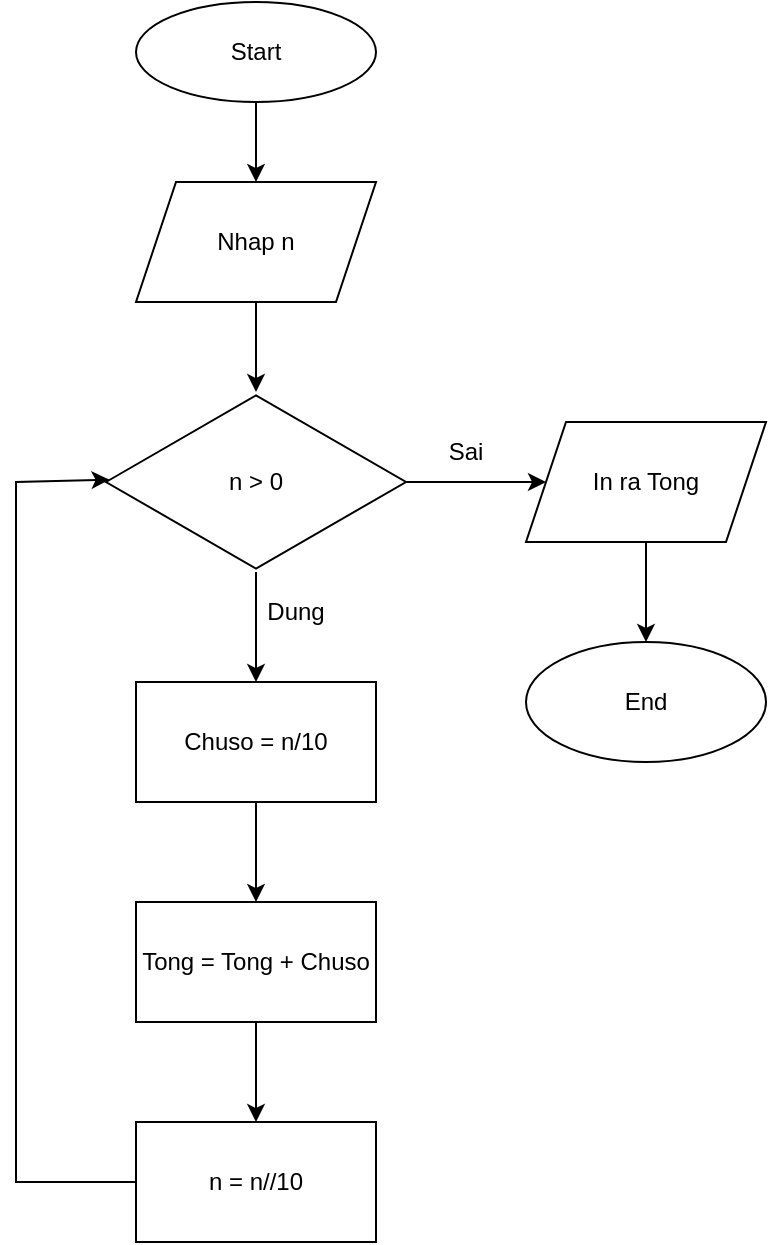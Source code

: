 <mxfile version="24.7.17">
  <diagram name="Page-1" id="MKKZoVw5_tgV43V-pC1_">
    <mxGraphModel dx="1226" dy="665" grid="1" gridSize="10" guides="1" tooltips="1" connect="1" arrows="1" fold="1" page="1" pageScale="1" pageWidth="850" pageHeight="1100" math="0" shadow="0">
      <root>
        <mxCell id="0" />
        <mxCell id="1" parent="0" />
        <mxCell id="JaNcC258ODd9KeHe6qxv-10" value="" style="edgeStyle=orthogonalEdgeStyle;rounded=0;orthogonalLoop=1;jettySize=auto;html=1;" edge="1" parent="1" source="JaNcC258ODd9KeHe6qxv-3" target="JaNcC258ODd9KeHe6qxv-4">
          <mxGeometry relative="1" as="geometry" />
        </mxCell>
        <mxCell id="JaNcC258ODd9KeHe6qxv-3" value="Start" style="ellipse;whiteSpace=wrap;html=1;" vertex="1" parent="1">
          <mxGeometry x="280" y="80" width="120" height="50" as="geometry" />
        </mxCell>
        <mxCell id="JaNcC258ODd9KeHe6qxv-9" value="" style="edgeStyle=orthogonalEdgeStyle;rounded=0;orthogonalLoop=1;jettySize=auto;html=1;" edge="1" parent="1" source="JaNcC258ODd9KeHe6qxv-4" target="JaNcC258ODd9KeHe6qxv-5">
          <mxGeometry relative="1" as="geometry" />
        </mxCell>
        <mxCell id="JaNcC258ODd9KeHe6qxv-4" value="Nhap n" style="shape=parallelogram;perimeter=parallelogramPerimeter;whiteSpace=wrap;html=1;fixedSize=1;" vertex="1" parent="1">
          <mxGeometry x="280" y="170" width="120" height="60" as="geometry" />
        </mxCell>
        <mxCell id="JaNcC258ODd9KeHe6qxv-8" style="edgeStyle=orthogonalEdgeStyle;rounded=0;orthogonalLoop=1;jettySize=auto;html=1;entryX=0;entryY=0.5;entryDx=0;entryDy=0;" edge="1" parent="1" source="JaNcC258ODd9KeHe6qxv-5" target="JaNcC258ODd9KeHe6qxv-7">
          <mxGeometry relative="1" as="geometry" />
        </mxCell>
        <mxCell id="JaNcC258ODd9KeHe6qxv-11" value="" style="edgeStyle=orthogonalEdgeStyle;rounded=0;orthogonalLoop=1;jettySize=auto;html=1;" edge="1" parent="1" source="JaNcC258ODd9KeHe6qxv-5" target="JaNcC258ODd9KeHe6qxv-6">
          <mxGeometry relative="1" as="geometry" />
        </mxCell>
        <mxCell id="JaNcC258ODd9KeHe6qxv-5" value="n &amp;gt; 0" style="html=1;whiteSpace=wrap;aspect=fixed;shape=isoRectangle;" vertex="1" parent="1">
          <mxGeometry x="265" y="275" width="150" height="90" as="geometry" />
        </mxCell>
        <mxCell id="JaNcC258ODd9KeHe6qxv-15" value="" style="edgeStyle=orthogonalEdgeStyle;rounded=0;orthogonalLoop=1;jettySize=auto;html=1;" edge="1" parent="1" source="JaNcC258ODd9KeHe6qxv-6" target="JaNcC258ODd9KeHe6qxv-14">
          <mxGeometry relative="1" as="geometry" />
        </mxCell>
        <mxCell id="JaNcC258ODd9KeHe6qxv-6" value="Chuso = n/10" style="rounded=0;whiteSpace=wrap;html=1;" vertex="1" parent="1">
          <mxGeometry x="280" y="420" width="120" height="60" as="geometry" />
        </mxCell>
        <mxCell id="JaNcC258ODd9KeHe6qxv-20" value="" style="edgeStyle=orthogonalEdgeStyle;rounded=0;orthogonalLoop=1;jettySize=auto;html=1;" edge="1" parent="1" source="JaNcC258ODd9KeHe6qxv-7" target="JaNcC258ODd9KeHe6qxv-19">
          <mxGeometry relative="1" as="geometry" />
        </mxCell>
        <mxCell id="JaNcC258ODd9KeHe6qxv-7" value="In ra Tong" style="shape=parallelogram;perimeter=parallelogramPerimeter;whiteSpace=wrap;html=1;fixedSize=1;" vertex="1" parent="1">
          <mxGeometry x="475" y="290" width="120" height="60" as="geometry" />
        </mxCell>
        <mxCell id="JaNcC258ODd9KeHe6qxv-12" value="Sai" style="text;html=1;align=center;verticalAlign=middle;whiteSpace=wrap;rounded=0;" vertex="1" parent="1">
          <mxGeometry x="415" y="290" width="60" height="30" as="geometry" />
        </mxCell>
        <mxCell id="JaNcC258ODd9KeHe6qxv-13" value="Dung" style="text;html=1;align=center;verticalAlign=middle;whiteSpace=wrap;rounded=0;" vertex="1" parent="1">
          <mxGeometry x="330" y="370" width="60" height="30" as="geometry" />
        </mxCell>
        <mxCell id="JaNcC258ODd9KeHe6qxv-18" value="" style="edgeStyle=orthogonalEdgeStyle;rounded=0;orthogonalLoop=1;jettySize=auto;html=1;" edge="1" parent="1" source="JaNcC258ODd9KeHe6qxv-14" target="JaNcC258ODd9KeHe6qxv-16">
          <mxGeometry relative="1" as="geometry" />
        </mxCell>
        <mxCell id="JaNcC258ODd9KeHe6qxv-14" value="Tong = Tong + Chuso" style="rounded=0;whiteSpace=wrap;html=1;" vertex="1" parent="1">
          <mxGeometry x="280" y="530" width="120" height="60" as="geometry" />
        </mxCell>
        <mxCell id="JaNcC258ODd9KeHe6qxv-16" value="n = n//10" style="rounded=0;whiteSpace=wrap;html=1;" vertex="1" parent="1">
          <mxGeometry x="280" y="640" width="120" height="60" as="geometry" />
        </mxCell>
        <mxCell id="JaNcC258ODd9KeHe6qxv-17" value="" style="endArrow=classic;html=1;rounded=0;exitX=0;exitY=0.5;exitDx=0;exitDy=0;entryX=0.012;entryY=0.487;entryDx=0;entryDy=0;entryPerimeter=0;" edge="1" parent="1" source="JaNcC258ODd9KeHe6qxv-16" target="JaNcC258ODd9KeHe6qxv-5">
          <mxGeometry width="50" height="50" relative="1" as="geometry">
            <mxPoint x="180" y="640" as="sourcePoint" />
            <mxPoint x="260" y="310" as="targetPoint" />
            <Array as="points">
              <mxPoint x="220" y="670" />
              <mxPoint x="220" y="320" />
            </Array>
          </mxGeometry>
        </mxCell>
        <mxCell id="JaNcC258ODd9KeHe6qxv-19" value="End" style="ellipse;whiteSpace=wrap;html=1;" vertex="1" parent="1">
          <mxGeometry x="475" y="400" width="120" height="60" as="geometry" />
        </mxCell>
      </root>
    </mxGraphModel>
  </diagram>
</mxfile>
